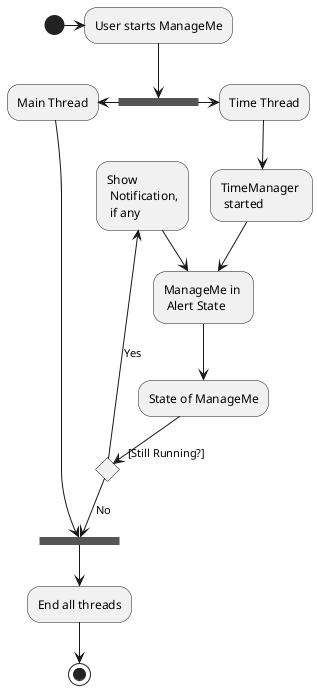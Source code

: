 @startuml
(*) -> User starts ManageMe
--> ===B1===
-left> "Main Thread"
--> ===B2===

===B1=== -right-> "Time Thread"
--> "TimeManager \n started"
--> "ManageMe in \n Alert State"
--> "State of ManageMe"
--> if "[Still Running?]"
---up> [Yes] "Show \n Notification,\n if any"

--> "ManageMe in \n Alert State"

    else
    --> [No] ==B2==
    endif
--> End all threads
--> (*)
@enduml